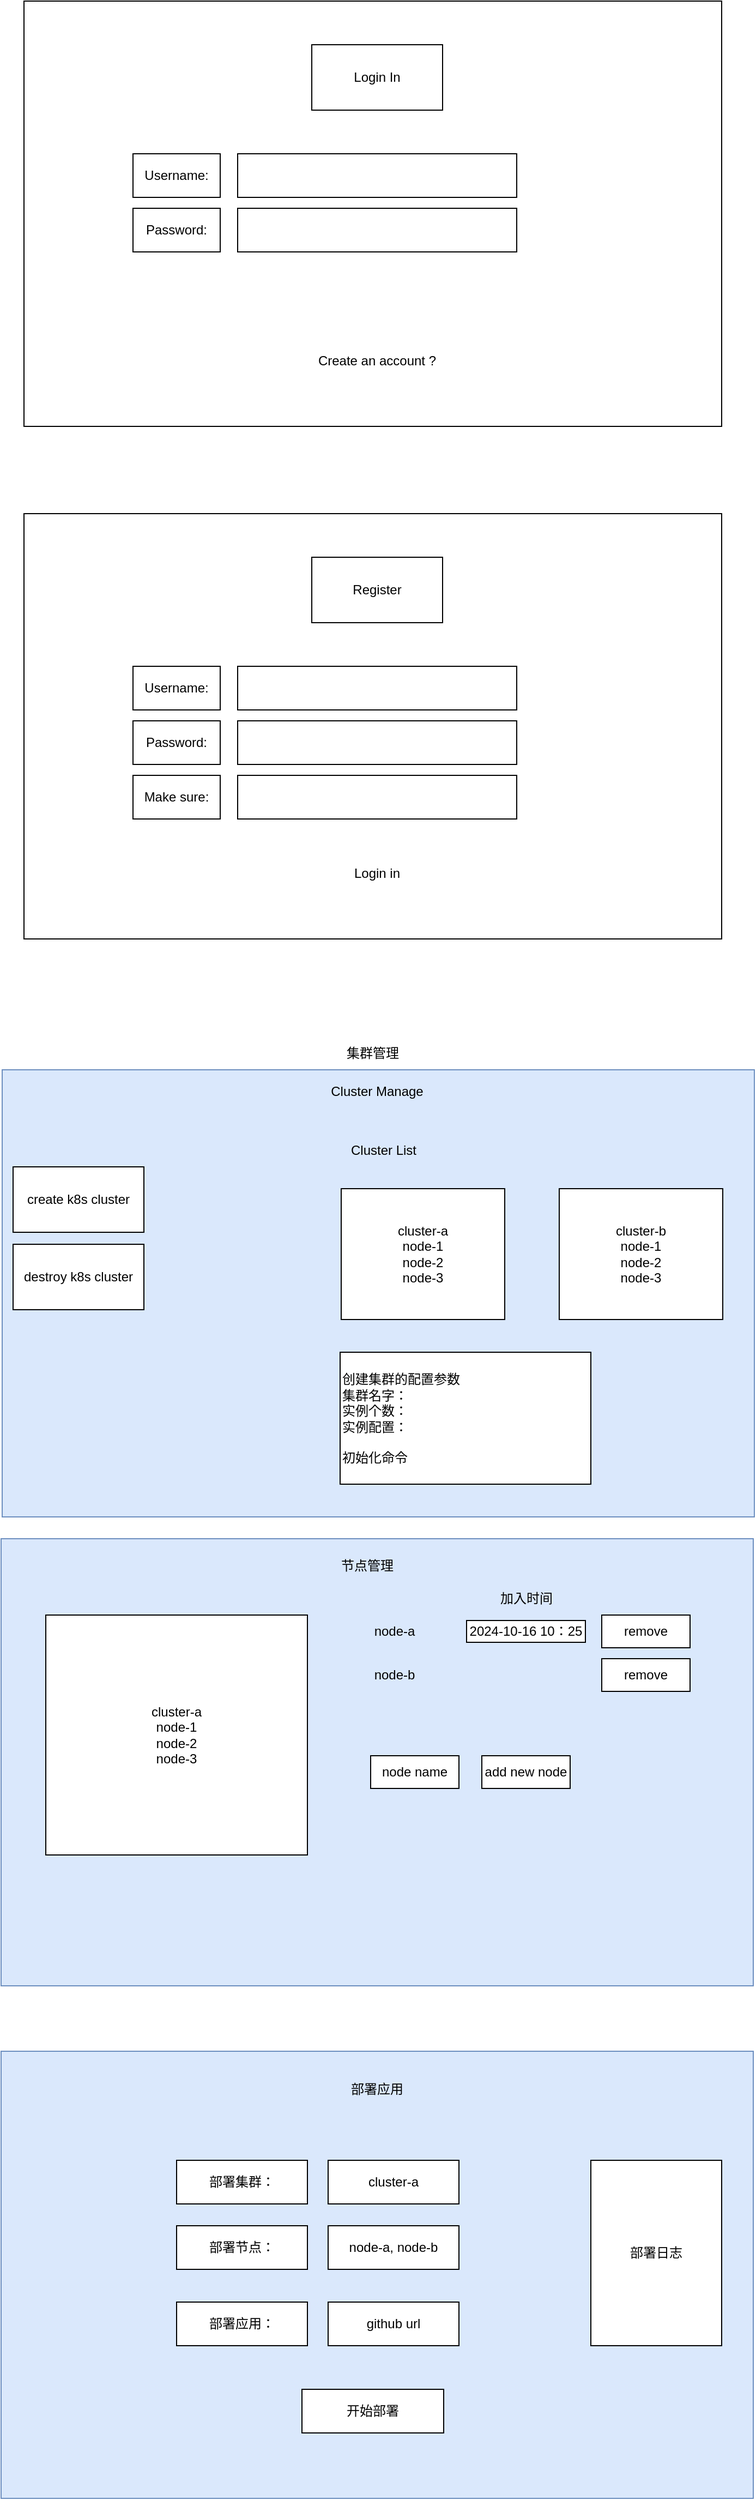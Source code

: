 <mxfile version="22.1.2" type="device">
  <diagram name="第 1 页" id="3po40dE7qTVf0d2Irddn">
    <mxGraphModel dx="1036" dy="614" grid="1" gridSize="10" guides="1" tooltips="1" connect="1" arrows="1" fold="1" page="1" pageScale="1" pageWidth="827" pageHeight="1169" math="0" shadow="0">
      <root>
        <mxCell id="0" />
        <mxCell id="1" parent="0" />
        <mxCell id="7lmBLdd4XHBWfrIacyvC-2" value="" style="rounded=0;whiteSpace=wrap;html=1;" vertex="1" parent="1">
          <mxGeometry x="90" y="130" width="640" height="390" as="geometry" />
        </mxCell>
        <mxCell id="7lmBLdd4XHBWfrIacyvC-3" value="Login In" style="rounded=0;whiteSpace=wrap;html=1;" vertex="1" parent="1">
          <mxGeometry x="354" y="170" width="120" height="60" as="geometry" />
        </mxCell>
        <mxCell id="7lmBLdd4XHBWfrIacyvC-4" value="" style="rounded=0;whiteSpace=wrap;html=1;align=left;" vertex="1" parent="1">
          <mxGeometry x="286" y="270" width="256" height="40" as="geometry" />
        </mxCell>
        <mxCell id="7lmBLdd4XHBWfrIacyvC-5" value="Username:" style="rounded=0;whiteSpace=wrap;html=1;" vertex="1" parent="1">
          <mxGeometry x="190" y="270" width="80" height="40" as="geometry" />
        </mxCell>
        <mxCell id="7lmBLdd4XHBWfrIacyvC-6" value="Password:" style="rounded=0;whiteSpace=wrap;html=1;" vertex="1" parent="1">
          <mxGeometry x="190" y="320" width="80" height="40" as="geometry" />
        </mxCell>
        <mxCell id="7lmBLdd4XHBWfrIacyvC-7" value="" style="rounded=0;whiteSpace=wrap;html=1;align=left;" vertex="1" parent="1">
          <mxGeometry x="286" y="320" width="256" height="40" as="geometry" />
        </mxCell>
        <mxCell id="7lmBLdd4XHBWfrIacyvC-8" value="Create an account ?" style="text;html=1;strokeColor=none;fillColor=none;align=center;verticalAlign=middle;whiteSpace=wrap;rounded=0;" vertex="1" parent="1">
          <mxGeometry x="339" y="450" width="150" height="20" as="geometry" />
        </mxCell>
        <mxCell id="7lmBLdd4XHBWfrIacyvC-9" value="" style="rounded=0;whiteSpace=wrap;html=1;" vertex="1" parent="1">
          <mxGeometry x="90" y="600" width="640" height="390" as="geometry" />
        </mxCell>
        <mxCell id="7lmBLdd4XHBWfrIacyvC-10" value="Register" style="rounded=0;whiteSpace=wrap;html=1;" vertex="1" parent="1">
          <mxGeometry x="354" y="640" width="120" height="60" as="geometry" />
        </mxCell>
        <mxCell id="7lmBLdd4XHBWfrIacyvC-11" value="" style="rounded=0;whiteSpace=wrap;html=1;align=left;" vertex="1" parent="1">
          <mxGeometry x="286" y="740" width="256" height="40" as="geometry" />
        </mxCell>
        <mxCell id="7lmBLdd4XHBWfrIacyvC-12" value="Username:" style="rounded=0;whiteSpace=wrap;html=1;" vertex="1" parent="1">
          <mxGeometry x="190" y="740" width="80" height="40" as="geometry" />
        </mxCell>
        <mxCell id="7lmBLdd4XHBWfrIacyvC-13" value="Password:" style="rounded=0;whiteSpace=wrap;html=1;" vertex="1" parent="1">
          <mxGeometry x="190" y="790" width="80" height="40" as="geometry" />
        </mxCell>
        <mxCell id="7lmBLdd4XHBWfrIacyvC-14" value="" style="rounded=0;whiteSpace=wrap;html=1;align=left;" vertex="1" parent="1">
          <mxGeometry x="286" y="790" width="256" height="40" as="geometry" />
        </mxCell>
        <mxCell id="7lmBLdd4XHBWfrIacyvC-15" value="Login in" style="text;html=1;strokeColor=none;fillColor=none;align=center;verticalAlign=middle;whiteSpace=wrap;rounded=0;" vertex="1" parent="1">
          <mxGeometry x="339" y="920" width="150" height="20" as="geometry" />
        </mxCell>
        <mxCell id="7lmBLdd4XHBWfrIacyvC-16" value="Make sure:" style="rounded=0;whiteSpace=wrap;html=1;" vertex="1" parent="1">
          <mxGeometry x="190" y="840" width="80" height="40" as="geometry" />
        </mxCell>
        <mxCell id="7lmBLdd4XHBWfrIacyvC-17" value="" style="rounded=0;whiteSpace=wrap;html=1;align=left;" vertex="1" parent="1">
          <mxGeometry x="286" y="840" width="256" height="40" as="geometry" />
        </mxCell>
        <mxCell id="7lmBLdd4XHBWfrIacyvC-18" value="" style="rounded=0;whiteSpace=wrap;html=1;fillColor=#dae8fc;strokeColor=#6c8ebf;" vertex="1" parent="1">
          <mxGeometry x="70" y="1110" width="690" height="410" as="geometry" />
        </mxCell>
        <mxCell id="7lmBLdd4XHBWfrIacyvC-19" value="create k8s cluster" style="rounded=0;whiteSpace=wrap;html=1;" vertex="1" parent="1">
          <mxGeometry x="80" y="1199" width="120" height="60" as="geometry" />
        </mxCell>
        <mxCell id="7lmBLdd4XHBWfrIacyvC-21" value="Cluster Manage" style="text;html=1;strokeColor=none;fillColor=none;align=center;verticalAlign=middle;whiteSpace=wrap;rounded=0;" vertex="1" parent="1">
          <mxGeometry x="359" y="1120" width="110" height="20" as="geometry" />
        </mxCell>
        <mxCell id="7lmBLdd4XHBWfrIacyvC-22" value="集群管理" style="text;html=1;strokeColor=none;fillColor=none;align=center;verticalAlign=middle;whiteSpace=wrap;rounded=0;" vertex="1" parent="1">
          <mxGeometry x="380" y="1080" width="60" height="30" as="geometry" />
        </mxCell>
        <mxCell id="7lmBLdd4XHBWfrIacyvC-24" value="cluster-a&lt;br&gt;node-1&lt;br&gt;node-2&lt;br&gt;node-3" style="rounded=0;whiteSpace=wrap;html=1;" vertex="1" parent="1">
          <mxGeometry x="381" y="1219" width="150" height="120" as="geometry" />
        </mxCell>
        <mxCell id="7lmBLdd4XHBWfrIacyvC-25" value="cluster-b&lt;br&gt;node-1&lt;br&gt;node-2&lt;br&gt;node-3" style="rounded=0;whiteSpace=wrap;html=1;" vertex="1" parent="1">
          <mxGeometry x="581" y="1219" width="150" height="120" as="geometry" />
        </mxCell>
        <mxCell id="7lmBLdd4XHBWfrIacyvC-27" value="" style="rounded=0;whiteSpace=wrap;html=1;fillColor=#dae8fc;strokeColor=#6c8ebf;" vertex="1" parent="1">
          <mxGeometry x="69" y="1540" width="690" height="410" as="geometry" />
        </mxCell>
        <mxCell id="7lmBLdd4XHBWfrIacyvC-28" value="节点管理" style="text;html=1;strokeColor=none;fillColor=none;align=center;verticalAlign=middle;whiteSpace=wrap;rounded=0;" vertex="1" parent="1">
          <mxGeometry x="375" y="1550" width="60" height="30" as="geometry" />
        </mxCell>
        <mxCell id="7lmBLdd4XHBWfrIacyvC-29" value="cluster-a&lt;br&gt;node-1&lt;br&gt;node-2&lt;br&gt;node-3" style="rounded=0;whiteSpace=wrap;html=1;" vertex="1" parent="1">
          <mxGeometry x="110" y="1610" width="240" height="220" as="geometry" />
        </mxCell>
        <mxCell id="7lmBLdd4XHBWfrIacyvC-31" value="remove" style="rounded=0;whiteSpace=wrap;html=1;" vertex="1" parent="1">
          <mxGeometry x="620" y="1610" width="81" height="30" as="geometry" />
        </mxCell>
        <mxCell id="7lmBLdd4XHBWfrIacyvC-32" value="remove" style="rounded=0;whiteSpace=wrap;html=1;" vertex="1" parent="1">
          <mxGeometry x="620" y="1650" width="81" height="30" as="geometry" />
        </mxCell>
        <mxCell id="7lmBLdd4XHBWfrIacyvC-34" value="node-b" style="text;html=1;strokeColor=none;fillColor=none;align=center;verticalAlign=middle;whiteSpace=wrap;rounded=0;" vertex="1" parent="1">
          <mxGeometry x="400" y="1650" width="60" height="30" as="geometry" />
        </mxCell>
        <mxCell id="7lmBLdd4XHBWfrIacyvC-35" value="add new node" style="rounded=0;whiteSpace=wrap;html=1;" vertex="1" parent="1">
          <mxGeometry x="510" y="1739" width="81" height="30" as="geometry" />
        </mxCell>
        <mxCell id="7lmBLdd4XHBWfrIacyvC-37" value="node name" style="rounded=0;whiteSpace=wrap;html=1;" vertex="1" parent="1">
          <mxGeometry x="408" y="1739" width="81" height="30" as="geometry" />
        </mxCell>
        <mxCell id="7lmBLdd4XHBWfrIacyvC-43" value="2024-10-16 10：25" style="rounded=0;whiteSpace=wrap;html=1;" vertex="1" parent="1">
          <mxGeometry x="496" y="1615" width="109" height="20" as="geometry" />
        </mxCell>
        <mxCell id="7lmBLdd4XHBWfrIacyvC-38" value="" style="rounded=0;whiteSpace=wrap;html=1;fillColor=#dae8fc;strokeColor=#6c8ebf;" vertex="1" parent="1">
          <mxGeometry x="69" y="2010" width="690" height="410" as="geometry" />
        </mxCell>
        <mxCell id="7lmBLdd4XHBWfrIacyvC-39" value="部署应用" style="text;html=1;strokeColor=none;fillColor=none;align=center;verticalAlign=middle;whiteSpace=wrap;rounded=0;" vertex="1" parent="1">
          <mxGeometry x="384" y="2030" width="60" height="30" as="geometry" />
        </mxCell>
        <mxCell id="7lmBLdd4XHBWfrIacyvC-40" value="Cluster List" style="text;html=1;strokeColor=none;fillColor=none;align=center;verticalAlign=middle;whiteSpace=wrap;rounded=0;" vertex="1" parent="1">
          <mxGeometry x="375" y="1169" width="90" height="30" as="geometry" />
        </mxCell>
        <mxCell id="7lmBLdd4XHBWfrIacyvC-42" value="创建集群的配置参数&lt;br&gt;集群名字：&lt;br&gt;实例个数：&lt;br&gt;实例配置：&lt;br&gt;&lt;br&gt;初始化命令" style="rounded=0;whiteSpace=wrap;html=1;align=left;" vertex="1" parent="1">
          <mxGeometry x="380" y="1369" width="230" height="121" as="geometry" />
        </mxCell>
        <mxCell id="7lmBLdd4XHBWfrIacyvC-33" value="node-a" style="text;html=1;strokeColor=none;fillColor=none;align=center;verticalAlign=middle;whiteSpace=wrap;rounded=0;" vertex="1" parent="1">
          <mxGeometry x="400" y="1610" width="60" height="30" as="geometry" />
        </mxCell>
        <mxCell id="7lmBLdd4XHBWfrIacyvC-44" value="加入时间" style="text;html=1;strokeColor=none;fillColor=none;align=center;verticalAlign=middle;whiteSpace=wrap;rounded=0;" vertex="1" parent="1">
          <mxGeometry x="521" y="1580" width="60" height="30" as="geometry" />
        </mxCell>
        <mxCell id="7lmBLdd4XHBWfrIacyvC-45" value="部署集群：" style="rounded=0;whiteSpace=wrap;html=1;" vertex="1" parent="1">
          <mxGeometry x="230" y="2110" width="120" height="40" as="geometry" />
        </mxCell>
        <mxCell id="7lmBLdd4XHBWfrIacyvC-46" value="cluster-a" style="rounded=0;whiteSpace=wrap;html=1;" vertex="1" parent="1">
          <mxGeometry x="369" y="2110" width="120" height="40" as="geometry" />
        </mxCell>
        <mxCell id="7lmBLdd4XHBWfrIacyvC-47" value="部署节点：" style="rounded=0;whiteSpace=wrap;html=1;" vertex="1" parent="1">
          <mxGeometry x="230" y="2170" width="120" height="40" as="geometry" />
        </mxCell>
        <mxCell id="7lmBLdd4XHBWfrIacyvC-48" value="node-a, node-b" style="rounded=0;whiteSpace=wrap;html=1;" vertex="1" parent="1">
          <mxGeometry x="369" y="2170" width="120" height="40" as="geometry" />
        </mxCell>
        <mxCell id="7lmBLdd4XHBWfrIacyvC-49" value="部署应用：" style="rounded=0;whiteSpace=wrap;html=1;" vertex="1" parent="1">
          <mxGeometry x="230" y="2240" width="120" height="40" as="geometry" />
        </mxCell>
        <mxCell id="7lmBLdd4XHBWfrIacyvC-50" value="github url" style="rounded=0;whiteSpace=wrap;html=1;" vertex="1" parent="1">
          <mxGeometry x="369" y="2240" width="120" height="40" as="geometry" />
        </mxCell>
        <mxCell id="7lmBLdd4XHBWfrIacyvC-51" value="开始部署" style="rounded=0;whiteSpace=wrap;html=1;" vertex="1" parent="1">
          <mxGeometry x="345" y="2320" width="130" height="40" as="geometry" />
        </mxCell>
        <mxCell id="7lmBLdd4XHBWfrIacyvC-52" value="部署日志" style="rounded=0;whiteSpace=wrap;html=1;" vertex="1" parent="1">
          <mxGeometry x="610" y="2110" width="120" height="170" as="geometry" />
        </mxCell>
        <mxCell id="7lmBLdd4XHBWfrIacyvC-53" value="destroy k8s cluster" style="rounded=0;whiteSpace=wrap;html=1;" vertex="1" parent="1">
          <mxGeometry x="80" y="1270" width="120" height="60" as="geometry" />
        </mxCell>
      </root>
    </mxGraphModel>
  </diagram>
</mxfile>
